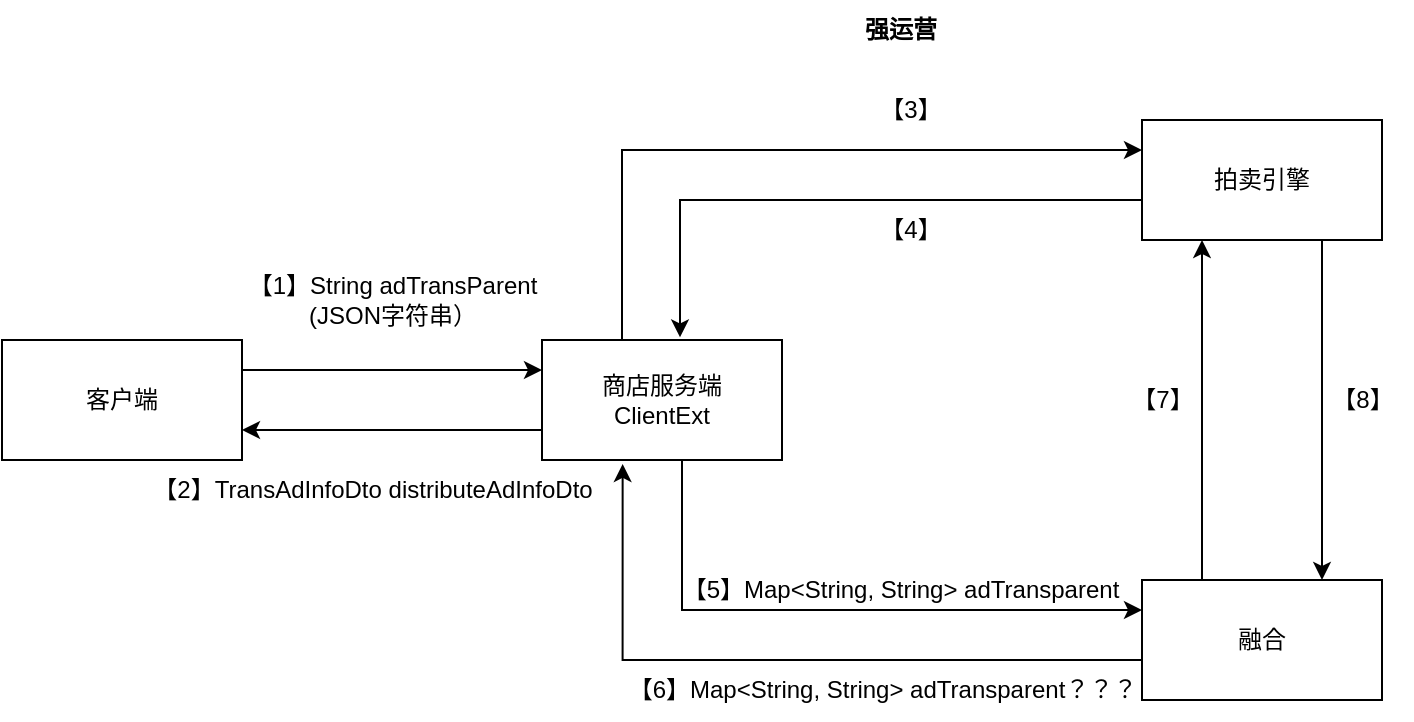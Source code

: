 <mxfile version="24.4.0" type="github">
  <diagram name="第 1 页" id="ocNPtZc6uqVlzni6iZia">
    <mxGraphModel dx="875" dy="452" grid="1" gridSize="10" guides="1" tooltips="1" connect="1" arrows="1" fold="1" page="1" pageScale="1" pageWidth="827" pageHeight="1169" math="0" shadow="0">
      <root>
        <mxCell id="0" />
        <mxCell id="1" parent="0" />
        <mxCell id="qnGo216ssbPZ3uDhUP0o-7" style="edgeStyle=orthogonalEdgeStyle;rounded=0;orthogonalLoop=1;jettySize=auto;html=1;entryX=0;entryY=0.25;entryDx=0;entryDy=0;" edge="1" parent="1" source="qnGo216ssbPZ3uDhUP0o-2" target="qnGo216ssbPZ3uDhUP0o-3">
          <mxGeometry relative="1" as="geometry">
            <Array as="points">
              <mxPoint x="220" y="215" />
              <mxPoint x="220" y="215" />
            </Array>
          </mxGeometry>
        </mxCell>
        <mxCell id="qnGo216ssbPZ3uDhUP0o-2" value="客户端" style="rounded=0;whiteSpace=wrap;html=1;" vertex="1" parent="1">
          <mxGeometry x="60" y="200" width="120" height="60" as="geometry" />
        </mxCell>
        <mxCell id="qnGo216ssbPZ3uDhUP0o-9" style="edgeStyle=orthogonalEdgeStyle;rounded=0;orthogonalLoop=1;jettySize=auto;html=1;entryX=1;entryY=0.75;entryDx=0;entryDy=0;" edge="1" parent="1" source="qnGo216ssbPZ3uDhUP0o-3" target="qnGo216ssbPZ3uDhUP0o-2">
          <mxGeometry relative="1" as="geometry">
            <Array as="points">
              <mxPoint x="300" y="245" />
              <mxPoint x="300" y="245" />
            </Array>
          </mxGeometry>
        </mxCell>
        <mxCell id="qnGo216ssbPZ3uDhUP0o-22" style="edgeStyle=orthogonalEdgeStyle;rounded=0;orthogonalLoop=1;jettySize=auto;html=1;entryX=0;entryY=0.25;entryDx=0;entryDy=0;" edge="1" parent="1" source="qnGo216ssbPZ3uDhUP0o-3" target="qnGo216ssbPZ3uDhUP0o-4">
          <mxGeometry relative="1" as="geometry">
            <Array as="points">
              <mxPoint x="400" y="335" />
            </Array>
          </mxGeometry>
        </mxCell>
        <mxCell id="qnGo216ssbPZ3uDhUP0o-25" style="edgeStyle=orthogonalEdgeStyle;rounded=0;orthogonalLoop=1;jettySize=auto;html=1;entryX=0;entryY=0.25;entryDx=0;entryDy=0;" edge="1" parent="1" source="qnGo216ssbPZ3uDhUP0o-3" target="qnGo216ssbPZ3uDhUP0o-5">
          <mxGeometry relative="1" as="geometry">
            <Array as="points">
              <mxPoint x="370" y="105" />
            </Array>
          </mxGeometry>
        </mxCell>
        <mxCell id="qnGo216ssbPZ3uDhUP0o-3" value="商店服务端&lt;br&gt;&lt;span style=&quot;text-wrap: nowrap;&quot;&gt;ClientExt&lt;/span&gt;" style="rounded=0;whiteSpace=wrap;html=1;" vertex="1" parent="1">
          <mxGeometry x="330" y="200" width="120" height="60" as="geometry" />
        </mxCell>
        <mxCell id="qnGo216ssbPZ3uDhUP0o-16" style="edgeStyle=orthogonalEdgeStyle;rounded=0;orthogonalLoop=1;jettySize=auto;html=1;entryX=0.25;entryY=1;entryDx=0;entryDy=0;" edge="1" parent="1" source="qnGo216ssbPZ3uDhUP0o-4" target="qnGo216ssbPZ3uDhUP0o-5">
          <mxGeometry relative="1" as="geometry">
            <Array as="points">
              <mxPoint x="660" y="270" />
              <mxPoint x="660" y="270" />
            </Array>
          </mxGeometry>
        </mxCell>
        <mxCell id="qnGo216ssbPZ3uDhUP0o-4" value="融合" style="rounded=0;whiteSpace=wrap;html=1;" vertex="1" parent="1">
          <mxGeometry x="630" y="320" width="120" height="60" as="geometry" />
        </mxCell>
        <mxCell id="qnGo216ssbPZ3uDhUP0o-17" style="edgeStyle=orthogonalEdgeStyle;rounded=0;orthogonalLoop=1;jettySize=auto;html=1;entryX=0.75;entryY=0;entryDx=0;entryDy=0;" edge="1" parent="1" source="qnGo216ssbPZ3uDhUP0o-5" target="qnGo216ssbPZ3uDhUP0o-4">
          <mxGeometry relative="1" as="geometry">
            <Array as="points">
              <mxPoint x="720" y="190" />
              <mxPoint x="720" y="190" />
            </Array>
          </mxGeometry>
        </mxCell>
        <mxCell id="qnGo216ssbPZ3uDhUP0o-5" value="拍卖引擎" style="rounded=0;whiteSpace=wrap;html=1;" vertex="1" parent="1">
          <mxGeometry x="630" y="90" width="120" height="60" as="geometry" />
        </mxCell>
        <mxCell id="qnGo216ssbPZ3uDhUP0o-10" value="【2】TransAdInfoDto distributeAdInfoDto" style="text;html=1;align=center;verticalAlign=middle;resizable=0;points=[];autosize=1;strokeColor=none;fillColor=none;" vertex="1" parent="1">
          <mxGeometry x="125" y="260" width="240" height="30" as="geometry" />
        </mxCell>
        <mxCell id="qnGo216ssbPZ3uDhUP0o-11" value="【1】String adTransParent&lt;br&gt;(JSON字符串）" style="text;html=1;align=center;verticalAlign=middle;resizable=0;points=[];autosize=1;strokeColor=none;fillColor=none;" vertex="1" parent="1">
          <mxGeometry x="170" y="160" width="170" height="40" as="geometry" />
        </mxCell>
        <mxCell id="qnGo216ssbPZ3uDhUP0o-20" value="【5】Map&amp;lt;String, String&amp;gt; adTransparent" style="text;html=1;align=center;verticalAlign=middle;resizable=0;points=[];autosize=1;strokeColor=none;fillColor=none;" vertex="1" parent="1">
          <mxGeometry x="389" y="310" width="240" height="30" as="geometry" />
        </mxCell>
        <mxCell id="qnGo216ssbPZ3uDhUP0o-21" value="【6】Map&amp;lt;String, String&amp;gt; adTransparent？？？" style="text;html=1;align=center;verticalAlign=middle;resizable=0;points=[];autosize=1;strokeColor=none;fillColor=none;" vertex="1" parent="1">
          <mxGeometry x="360" y="360" width="280" height="30" as="geometry" />
        </mxCell>
        <mxCell id="qnGo216ssbPZ3uDhUP0o-23" style="edgeStyle=orthogonalEdgeStyle;rounded=0;orthogonalLoop=1;jettySize=auto;html=1;entryX=0.336;entryY=1.033;entryDx=0;entryDy=0;entryPerimeter=0;" edge="1" parent="1" source="qnGo216ssbPZ3uDhUP0o-4" target="qnGo216ssbPZ3uDhUP0o-3">
          <mxGeometry relative="1" as="geometry">
            <Array as="points">
              <mxPoint x="370" y="360" />
            </Array>
          </mxGeometry>
        </mxCell>
        <mxCell id="qnGo216ssbPZ3uDhUP0o-28" style="edgeStyle=orthogonalEdgeStyle;rounded=0;orthogonalLoop=1;jettySize=auto;html=1;entryX=0.575;entryY=-0.022;entryDx=0;entryDy=0;entryPerimeter=0;" edge="1" parent="1" source="qnGo216ssbPZ3uDhUP0o-5" target="qnGo216ssbPZ3uDhUP0o-3">
          <mxGeometry relative="1" as="geometry">
            <Array as="points">
              <mxPoint x="399" y="130" />
            </Array>
          </mxGeometry>
        </mxCell>
        <mxCell id="qnGo216ssbPZ3uDhUP0o-29" value="【3】" style="text;html=1;align=center;verticalAlign=middle;resizable=0;points=[];autosize=1;strokeColor=none;fillColor=none;" vertex="1" parent="1">
          <mxGeometry x="489" y="70" width="50" height="30" as="geometry" />
        </mxCell>
        <mxCell id="qnGo216ssbPZ3uDhUP0o-30" value="【4】" style="text;html=1;align=center;verticalAlign=middle;resizable=0;points=[];autosize=1;strokeColor=none;fillColor=none;" vertex="1" parent="1">
          <mxGeometry x="489" y="130" width="50" height="30" as="geometry" />
        </mxCell>
        <mxCell id="qnGo216ssbPZ3uDhUP0o-31" value="强运营" style="text;html=1;align=center;verticalAlign=middle;resizable=0;points=[];autosize=1;strokeColor=none;fillColor=none;fontStyle=1" vertex="1" parent="1">
          <mxGeometry x="479" y="30" width="60" height="30" as="geometry" />
        </mxCell>
        <mxCell id="qnGo216ssbPZ3uDhUP0o-32" value="【8】" style="text;html=1;align=center;verticalAlign=middle;resizable=0;points=[];autosize=1;strokeColor=none;fillColor=none;" vertex="1" parent="1">
          <mxGeometry x="715" y="215" width="50" height="30" as="geometry" />
        </mxCell>
        <mxCell id="qnGo216ssbPZ3uDhUP0o-33" value="【7】" style="text;html=1;align=center;verticalAlign=middle;resizable=0;points=[];autosize=1;strokeColor=none;fillColor=none;" vertex="1" parent="1">
          <mxGeometry x="615" y="215" width="50" height="30" as="geometry" />
        </mxCell>
      </root>
    </mxGraphModel>
  </diagram>
</mxfile>
